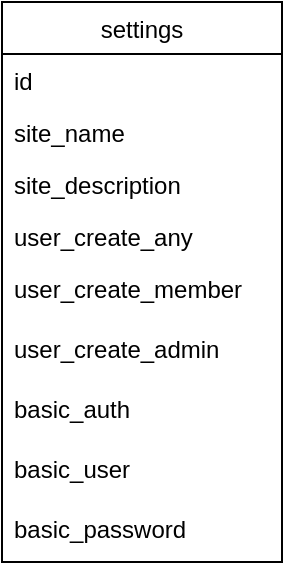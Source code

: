 <mxfile>
    <diagram id="p42n1E6YD73Fn-YZhxt1" name="ページ1">
        <mxGraphModel dx="723" dy="618" grid="1" gridSize="10" guides="1" tooltips="1" connect="1" arrows="1" fold="1" page="1" pageScale="1" pageWidth="827" pageHeight="1169" math="0" shadow="0">
            <root>
                <mxCell id="0"/>
                <mxCell id="1" parent="0"/>
                <object label="settings" placeholders="1" id="2">
                    <mxCell style="swimlane;fontStyle=0;childLayout=stackLayout;horizontal=1;startSize=26;horizontalStack=0;resizeParent=1;resizeParentMax=0;resizeLast=0;collapsible=1;marginBottom=0;" vertex="1" parent="1">
                        <mxGeometry x="40" y="40" width="140" height="280" as="geometry">
                            <mxRectangle x="50" y="70" width="70" height="26" as="alternateBounds"/>
                        </mxGeometry>
                    </mxCell>
                </object>
                <mxCell id="3" value="id" style="text;strokeColor=none;fillColor=none;align=left;verticalAlign=top;spacingLeft=4;spacingRight=4;overflow=hidden;rotatable=0;points=[[0,0.5],[1,0.5]];portConstraint=eastwest;" vertex="1" parent="2">
                    <mxGeometry y="26" width="140" height="26" as="geometry"/>
                </mxCell>
                <mxCell id="4" value="site_name" style="text;strokeColor=none;fillColor=none;align=left;verticalAlign=top;spacingLeft=4;spacingRight=4;overflow=hidden;rotatable=0;points=[[0,0.5],[1,0.5]];portConstraint=eastwest;" vertex="1" parent="2">
                    <mxGeometry y="52" width="140" height="26" as="geometry"/>
                </mxCell>
                <object label="site_description" id="26">
                    <mxCell style="text;strokeColor=none;fillColor=none;align=left;verticalAlign=top;spacingLeft=4;spacingRight=4;overflow=hidden;rotatable=0;points=[[0,0.5],[1,0.5]];portConstraint=eastwest;" vertex="1" parent="2">
                        <mxGeometry y="78" width="140" height="26" as="geometry"/>
                    </mxCell>
                </object>
                <object label="user_create_any" id="28">
                    <mxCell style="text;strokeColor=none;fillColor=none;align=left;verticalAlign=top;spacingLeft=4;spacingRight=4;overflow=hidden;rotatable=0;points=[[0,0.5],[1,0.5]];portConstraint=eastwest;" vertex="1" parent="2">
                        <mxGeometry y="104" width="140" height="26" as="geometry"/>
                    </mxCell>
                </object>
                <object label="user_create_member" id="29">
                    <mxCell style="text;strokeColor=none;fillColor=none;align=left;verticalAlign=top;spacingLeft=4;spacingRight=4;overflow=hidden;rotatable=0;points=[[0,0.5],[1,0.5]];portConstraint=eastwest;" vertex="1" parent="2">
                        <mxGeometry y="130" width="140" height="30" as="geometry"/>
                    </mxCell>
                </object>
                <object label="user_create_admin" id="30">
                    <mxCell style="text;strokeColor=none;fillColor=none;align=left;verticalAlign=top;spacingLeft=4;spacingRight=4;overflow=hidden;rotatable=0;points=[[0,0.5],[1,0.5]];portConstraint=eastwest;" vertex="1" parent="2">
                        <mxGeometry y="160" width="140" height="30" as="geometry"/>
                    </mxCell>
                </object>
                <object label="basic_auth" id="5">
                    <mxCell style="text;strokeColor=none;fillColor=none;align=left;verticalAlign=top;spacingLeft=4;spacingRight=4;overflow=hidden;rotatable=0;points=[[0,0.5],[1,0.5]];portConstraint=eastwest;" vertex="1" parent="2">
                        <mxGeometry y="190" width="140" height="30" as="geometry"/>
                    </mxCell>
                </object>
                <object label="basic_user" id="31">
                    <mxCell style="text;strokeColor=none;fillColor=none;align=left;verticalAlign=top;spacingLeft=4;spacingRight=4;overflow=hidden;rotatable=0;points=[[0,0.5],[1,0.5]];portConstraint=eastwest;" vertex="1" parent="2">
                        <mxGeometry y="220" width="140" height="30" as="geometry"/>
                    </mxCell>
                </object>
                <object label="basic_password" id="32">
                    <mxCell style="text;strokeColor=none;fillColor=none;align=left;verticalAlign=top;spacingLeft=4;spacingRight=4;overflow=hidden;rotatable=0;points=[[0,0.5],[1,0.5]];portConstraint=eastwest;" vertex="1" parent="2">
                        <mxGeometry y="250" width="140" height="30" as="geometry"/>
                    </mxCell>
                </object>
            </root>
        </mxGraphModel>
    </diagram>
</mxfile>